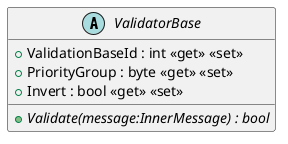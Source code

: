 @startuml
abstract class ValidatorBase {
    + ValidationBaseId : int <<get>> <<set>>
    + PriorityGroup : byte <<get>> <<set>>
    + Invert : bool <<get>> <<set>>
    + {abstract} Validate(message:InnerMessage) : bool
}
@enduml
